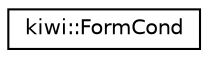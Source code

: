 digraph "Graphical Class Hierarchy"
{
 // LATEX_PDF_SIZE
  edge [fontname="Helvetica",fontsize="10",labelfontname="Helvetica",labelfontsize="10"];
  node [fontname="Helvetica",fontsize="10",shape=record];
  rankdir="LR";
  Node0 [label="kiwi::FormCond",height=0.2,width=0.4,color="black", fillcolor="white", style="filled",URL="$structkiwi_1_1FormCond.html",tooltip=" "];
}
